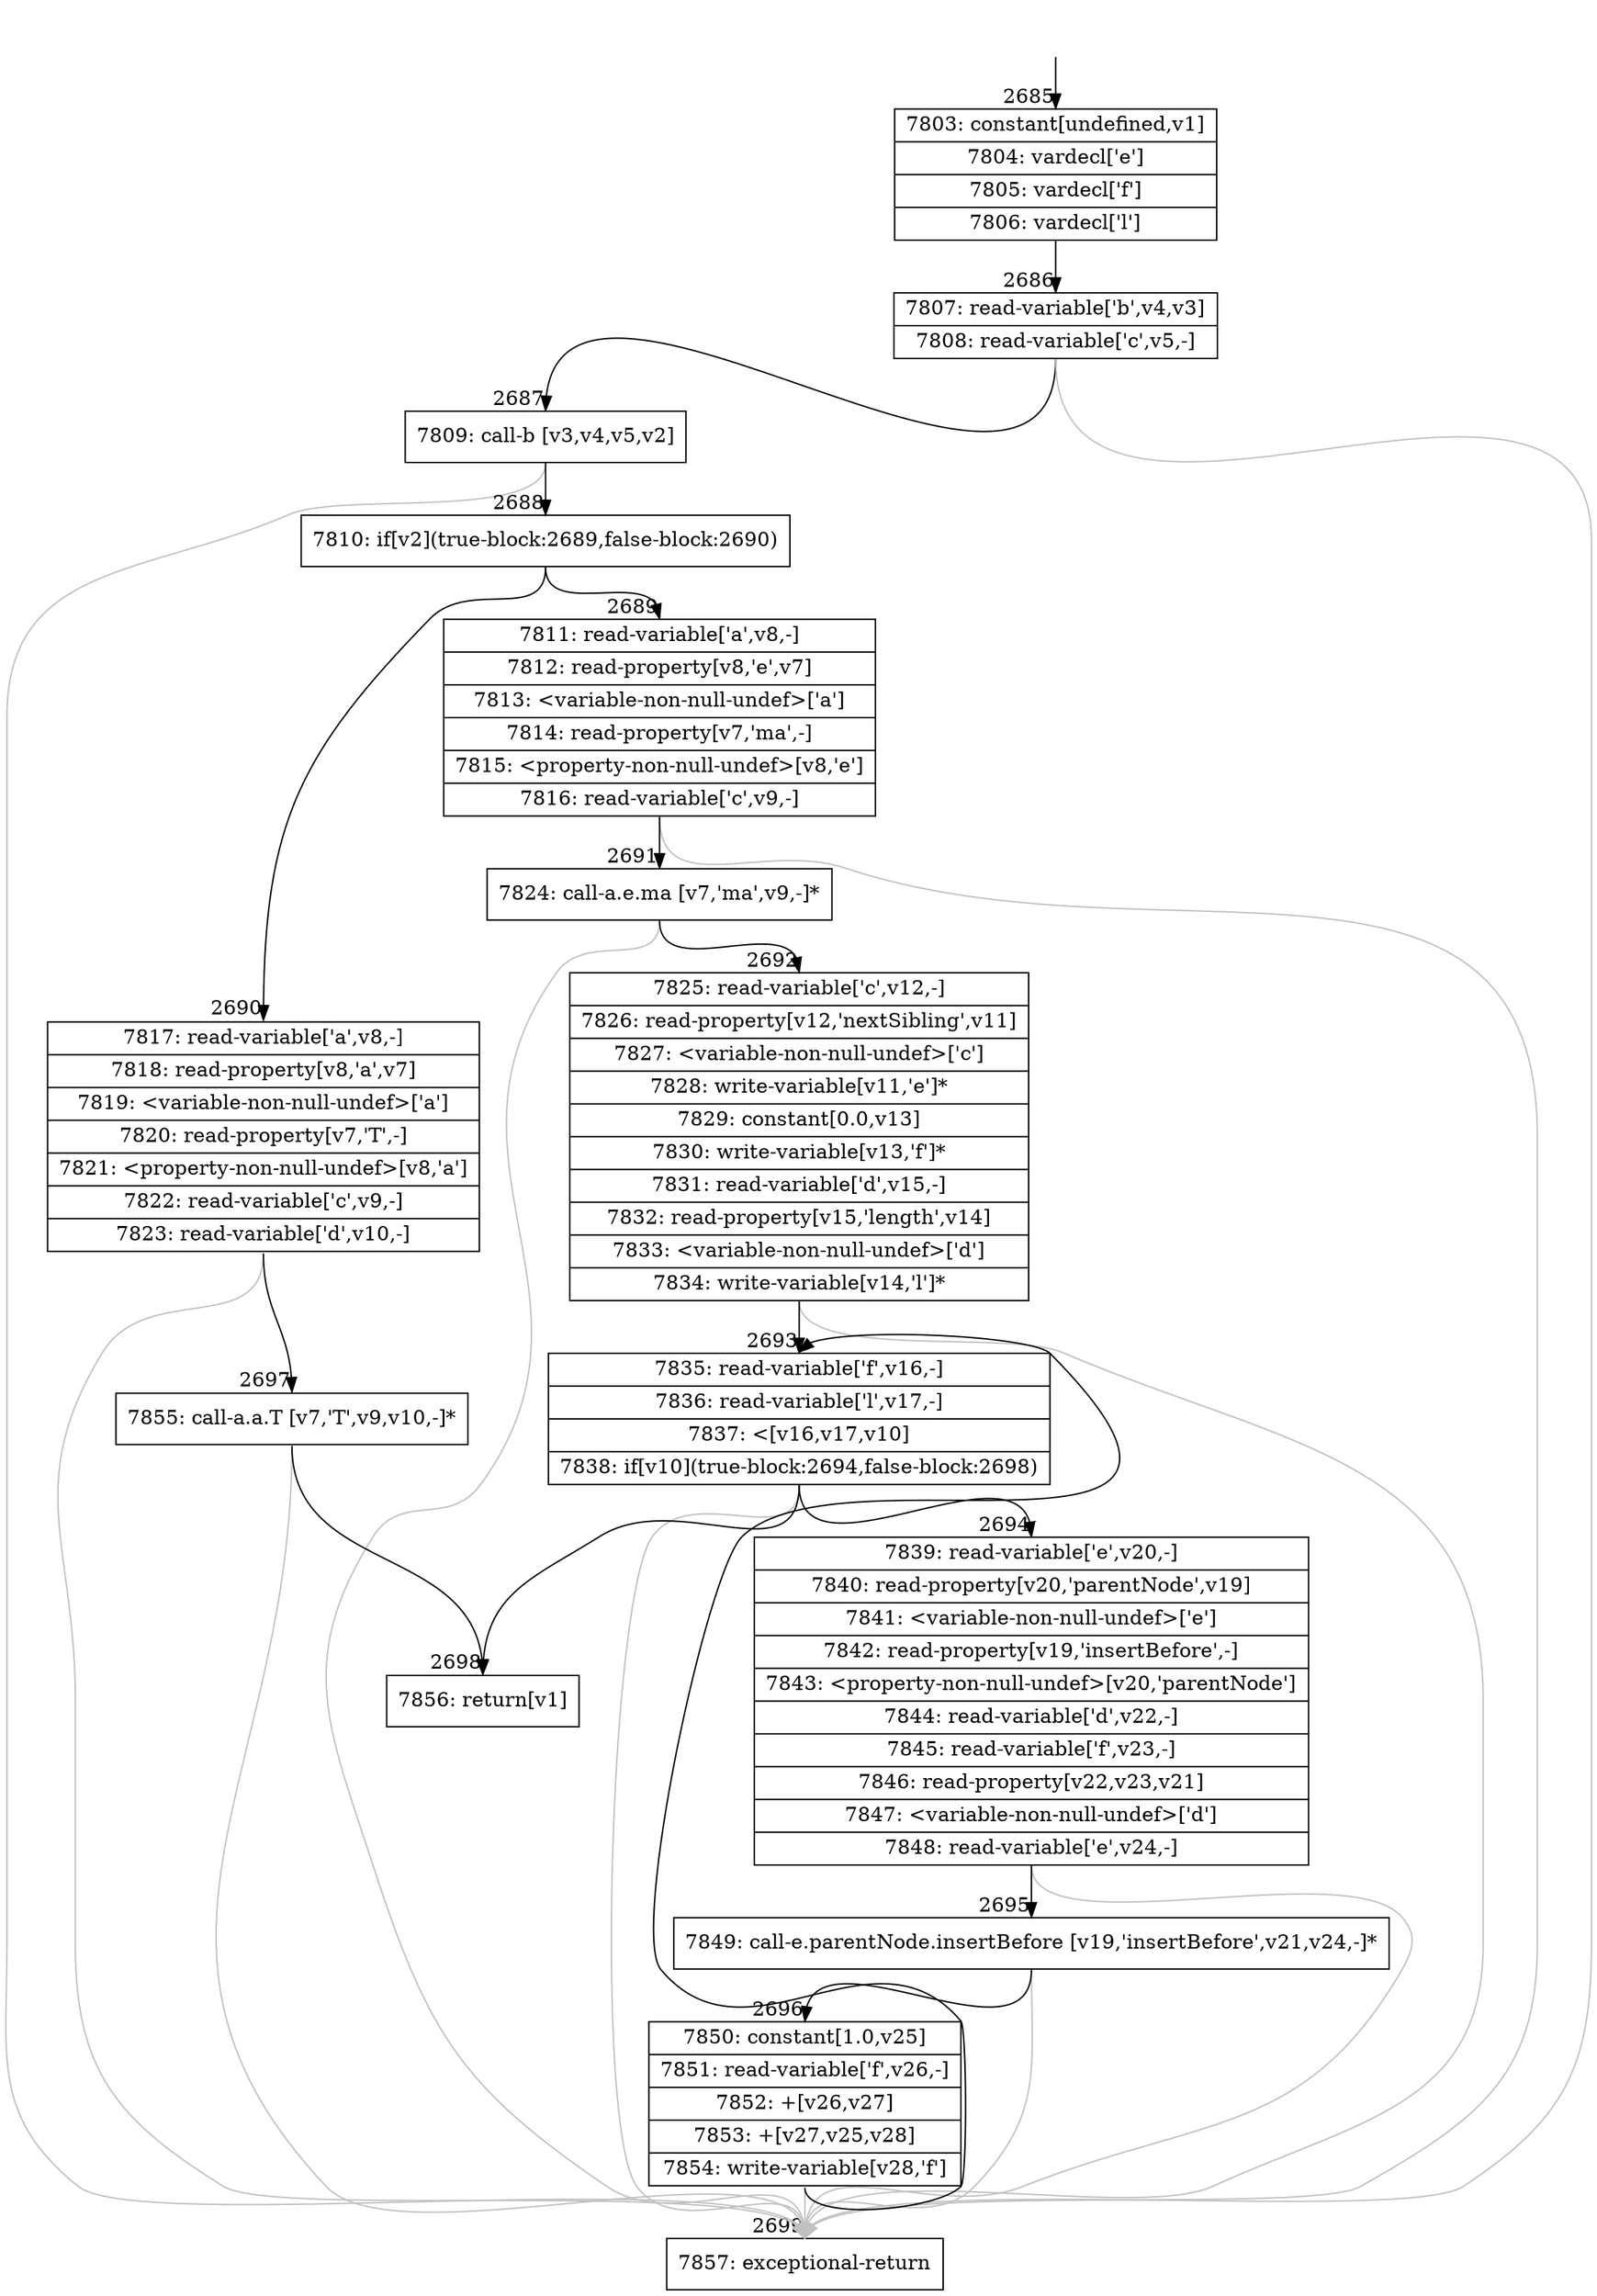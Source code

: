 digraph {
rankdir="TD"
BB_entry218[shape=none,label=""];
BB_entry218 -> BB2685 [tailport=s, headport=n, headlabel="    2685"]
BB2685 [shape=record label="{7803: constant[undefined,v1]|7804: vardecl['e']|7805: vardecl['f']|7806: vardecl['l']}" ] 
BB2685 -> BB2686 [tailport=s, headport=n, headlabel="      2686"]
BB2686 [shape=record label="{7807: read-variable['b',v4,v3]|7808: read-variable['c',v5,-]}" ] 
BB2686 -> BB2687 [tailport=s, headport=n, headlabel="      2687"]
BB2686 -> BB2699 [tailport=s, headport=n, color=gray, headlabel="      2699"]
BB2687 [shape=record label="{7809: call-b [v3,v4,v5,v2]}" ] 
BB2687 -> BB2688 [tailport=s, headport=n, headlabel="      2688"]
BB2687 -> BB2699 [tailport=s, headport=n, color=gray]
BB2688 [shape=record label="{7810: if[v2](true-block:2689,false-block:2690)}" ] 
BB2688 -> BB2689 [tailport=s, headport=n, headlabel="      2689"]
BB2688 -> BB2690 [tailport=s, headport=n, headlabel="      2690"]
BB2689 [shape=record label="{7811: read-variable['a',v8,-]|7812: read-property[v8,'e',v7]|7813: \<variable-non-null-undef\>['a']|7814: read-property[v7,'ma',-]|7815: \<property-non-null-undef\>[v8,'e']|7816: read-variable['c',v9,-]}" ] 
BB2689 -> BB2691 [tailport=s, headport=n, headlabel="      2691"]
BB2689 -> BB2699 [tailport=s, headport=n, color=gray]
BB2690 [shape=record label="{7817: read-variable['a',v8,-]|7818: read-property[v8,'a',v7]|7819: \<variable-non-null-undef\>['a']|7820: read-property[v7,'T',-]|7821: \<property-non-null-undef\>[v8,'a']|7822: read-variable['c',v9,-]|7823: read-variable['d',v10,-]}" ] 
BB2690 -> BB2697 [tailport=s, headport=n, headlabel="      2697"]
BB2690 -> BB2699 [tailport=s, headport=n, color=gray]
BB2691 [shape=record label="{7824: call-a.e.ma [v7,'ma',v9,-]*}" ] 
BB2691 -> BB2692 [tailport=s, headport=n, headlabel="      2692"]
BB2691 -> BB2699 [tailport=s, headport=n, color=gray]
BB2692 [shape=record label="{7825: read-variable['c',v12,-]|7826: read-property[v12,'nextSibling',v11]|7827: \<variable-non-null-undef\>['c']|7828: write-variable[v11,'e']*|7829: constant[0.0,v13]|7830: write-variable[v13,'f']*|7831: read-variable['d',v15,-]|7832: read-property[v15,'length',v14]|7833: \<variable-non-null-undef\>['d']|7834: write-variable[v14,'l']*}" ] 
BB2692 -> BB2693 [tailport=s, headport=n, headlabel="      2693"]
BB2692 -> BB2699 [tailport=s, headport=n, color=gray]
BB2693 [shape=record label="{7835: read-variable['f',v16,-]|7836: read-variable['l',v17,-]|7837: \<[v16,v17,v10]|7838: if[v10](true-block:2694,false-block:2698)}" ] 
BB2693 -> BB2694 [tailport=s, headport=n, headlabel="      2694"]
BB2693 -> BB2698 [tailport=s, headport=n, headlabel="      2698"]
BB2693 -> BB2699 [tailport=s, headport=n, color=gray]
BB2694 [shape=record label="{7839: read-variable['e',v20,-]|7840: read-property[v20,'parentNode',v19]|7841: \<variable-non-null-undef\>['e']|7842: read-property[v19,'insertBefore',-]|7843: \<property-non-null-undef\>[v20,'parentNode']|7844: read-variable['d',v22,-]|7845: read-variable['f',v23,-]|7846: read-property[v22,v23,v21]|7847: \<variable-non-null-undef\>['d']|7848: read-variable['e',v24,-]}" ] 
BB2694 -> BB2695 [tailport=s, headport=n, headlabel="      2695"]
BB2694 -> BB2699 [tailport=s, headport=n, color=gray]
BB2695 [shape=record label="{7849: call-e.parentNode.insertBefore [v19,'insertBefore',v21,v24,-]*}" ] 
BB2695 -> BB2696 [tailport=s, headport=n, headlabel="      2696"]
BB2695 -> BB2699 [tailport=s, headport=n, color=gray]
BB2696 [shape=record label="{7850: constant[1.0,v25]|7851: read-variable['f',v26,-]|7852: +[v26,v27]|7853: +[v27,v25,v28]|7854: write-variable[v28,'f']}" ] 
BB2696 -> BB2693 [tailport=s, headport=n]
BB2696 -> BB2699 [tailport=s, headport=n, color=gray]
BB2697 [shape=record label="{7855: call-a.a.T [v7,'T',v9,v10,-]*}" ] 
BB2697 -> BB2698 [tailport=s, headport=n]
BB2697 -> BB2699 [tailport=s, headport=n, color=gray]
BB2698 [shape=record label="{7856: return[v1]}" ] 
BB2699 [shape=record label="{7857: exceptional-return}" ] 
}

